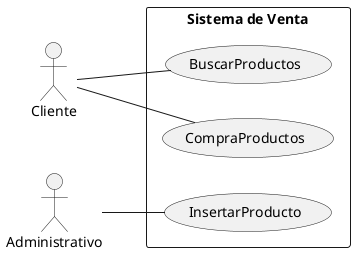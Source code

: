@startuml
left to right direction
:Cliente: as C
Actor Administrativo as A
rectangle "Sistema de Venta"{
(BuscarProductos) as BP
usecase "CompraProductos" as CP
usecase "InsertarProducto" as IP
}
C -- BP
C -- CP
A -- IP
@enduml